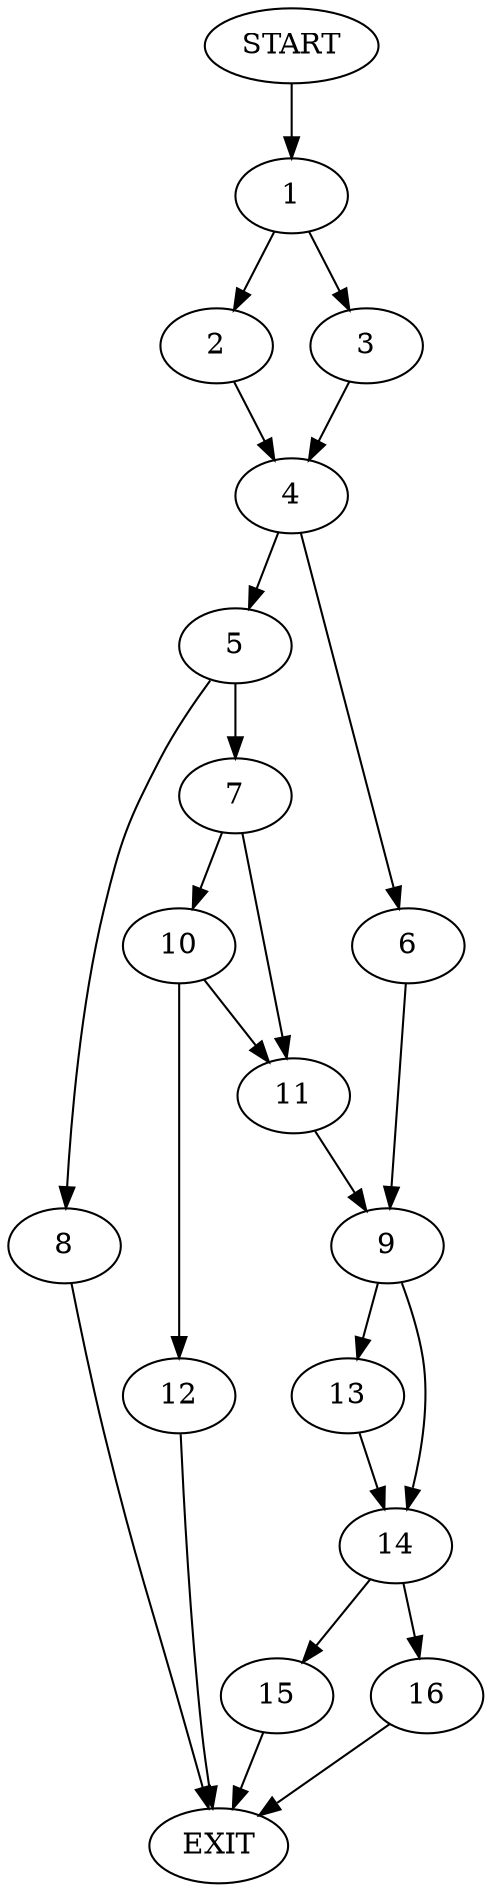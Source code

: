 digraph {
0 [label="START"]
17 [label="EXIT"]
0 -> 1
1 -> 2
1 -> 3
2 -> 4
3 -> 4
4 -> 5
4 -> 6
5 -> 7
5 -> 8
6 -> 9
8 -> 17
7 -> 10
7 -> 11
10 -> 12
10 -> 11
11 -> 9
12 -> 17
9 -> 13
9 -> 14
13 -> 14
14 -> 15
14 -> 16
16 -> 17
15 -> 17
}
